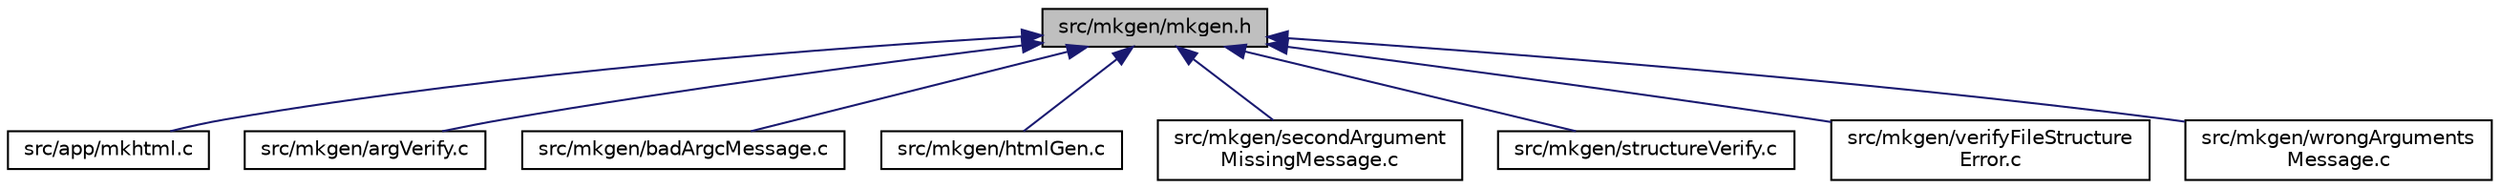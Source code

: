 digraph "src/mkgen/mkgen.h"
{
 // LATEX_PDF_SIZE
  edge [fontname="Helvetica",fontsize="10",labelfontname="Helvetica",labelfontsize="10"];
  node [fontname="Helvetica",fontsize="10",shape=record];
  Node1 [label="src/mkgen/mkgen.h",height=0.2,width=0.4,color="black", fillcolor="grey75", style="filled", fontcolor="black",tooltip="the html generation library of mkhtml"];
  Node1 -> Node2 [dir="back",color="midnightblue",fontsize="10",style="solid",fontname="Helvetica"];
  Node2 [label="src/app/mkhtml.c",height=0.2,width=0.4,color="black", fillcolor="white", style="filled",URL="$df/d61/mkhtml_8c.html",tooltip="the main application file of mkhtml"];
  Node1 -> Node3 [dir="back",color="midnightblue",fontsize="10",style="solid",fontname="Helvetica"];
  Node3 [label="src/mkgen/argVerify.c",height=0.2,width=0.4,color="black", fillcolor="white", style="filled",URL="$d1/d2a/argVerify_8c.html",tooltip="the control cli argument control system of mkhtml"];
  Node1 -> Node4 [dir="back",color="midnightblue",fontsize="10",style="solid",fontname="Helvetica"];
  Node4 [label="src/mkgen/badArgcMessage.c",height=0.2,width=0.4,color="black", fillcolor="white", style="filled",URL="$d0/d9e/badArgcMessage_8c.html",tooltip="prints information about wrong arguments"];
  Node1 -> Node5 [dir="back",color="midnightblue",fontsize="10",style="solid",fontname="Helvetica"];
  Node5 [label="src/mkgen/htmlGen.c",height=0.2,width=0.4,color="black", fillcolor="white", style="filled",URL="$d7/d14/htmlGen_8c.html",tooltip="the html generator system (works with openai api)"];
  Node1 -> Node6 [dir="back",color="midnightblue",fontsize="10",style="solid",fontname="Helvetica"];
  Node6 [label="src/mkgen/secondArgument\lMissingMessage.c",height=0.2,width=0.4,color="black", fillcolor="white", style="filled",URL="$da/d9f/secondArgumentMissingMessage_8c.html",tooltip="prints information about missing second argument"];
  Node1 -> Node7 [dir="back",color="midnightblue",fontsize="10",style="solid",fontname="Helvetica"];
  Node7 [label="src/mkgen/structureVerify.c",height=0.2,width=0.4,color="black", fillcolor="white", style="filled",URL="$d1/d99/structureVerify_8c.html",tooltip="the file structure control function for mkhtml, it checks the /home/settings.txt file and /home/...."];
  Node1 -> Node8 [dir="back",color="midnightblue",fontsize="10",style="solid",fontname="Helvetica"];
  Node8 [label="src/mkgen/verifyFileStructure\lError.c",height=0.2,width=0.4,color="black", fillcolor="white", style="filled",URL="$df/d4d/verifyFileStructureError_8c.html",tooltip="prints the verify function file structure availability error info"];
  Node1 -> Node9 [dir="back",color="midnightblue",fontsize="10",style="solid",fontname="Helvetica"];
  Node9 [label="src/mkgen/wrongArguments\lMessage.c",height=0.2,width=0.4,color="black", fillcolor="white", style="filled",URL="$dd/d10/wrongArgumentsMessage_8c.html",tooltip="prints information about wrong arguments"];
}
